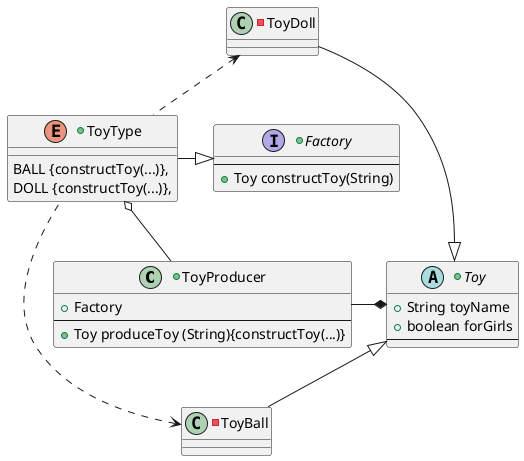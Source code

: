 @startuml

+class ToyProducer{
        +{field} Factory
    --
        +{method} Toy produceToy (String){constructToy(...)}
}

+abstract class Toy{
        +{field} String toyName
        +{field} boolean forGirls
    --
}

-class ToyBall extends Toy{
}

-class ToyDoll extends Toy{
}

+interface Factory{
    --
        +{method} Toy constructToy(String)
}

+enum ToyType{
BALL {constructToy(...)},
DOLL {constructToy(...)},
}

ToyProducer -right-* Toy

ToyProducer -up-o ToyType
ToyType -right-|> Factory
ToyType .up.> ToyBall
ToyType .up.> ToyDoll

@enduml